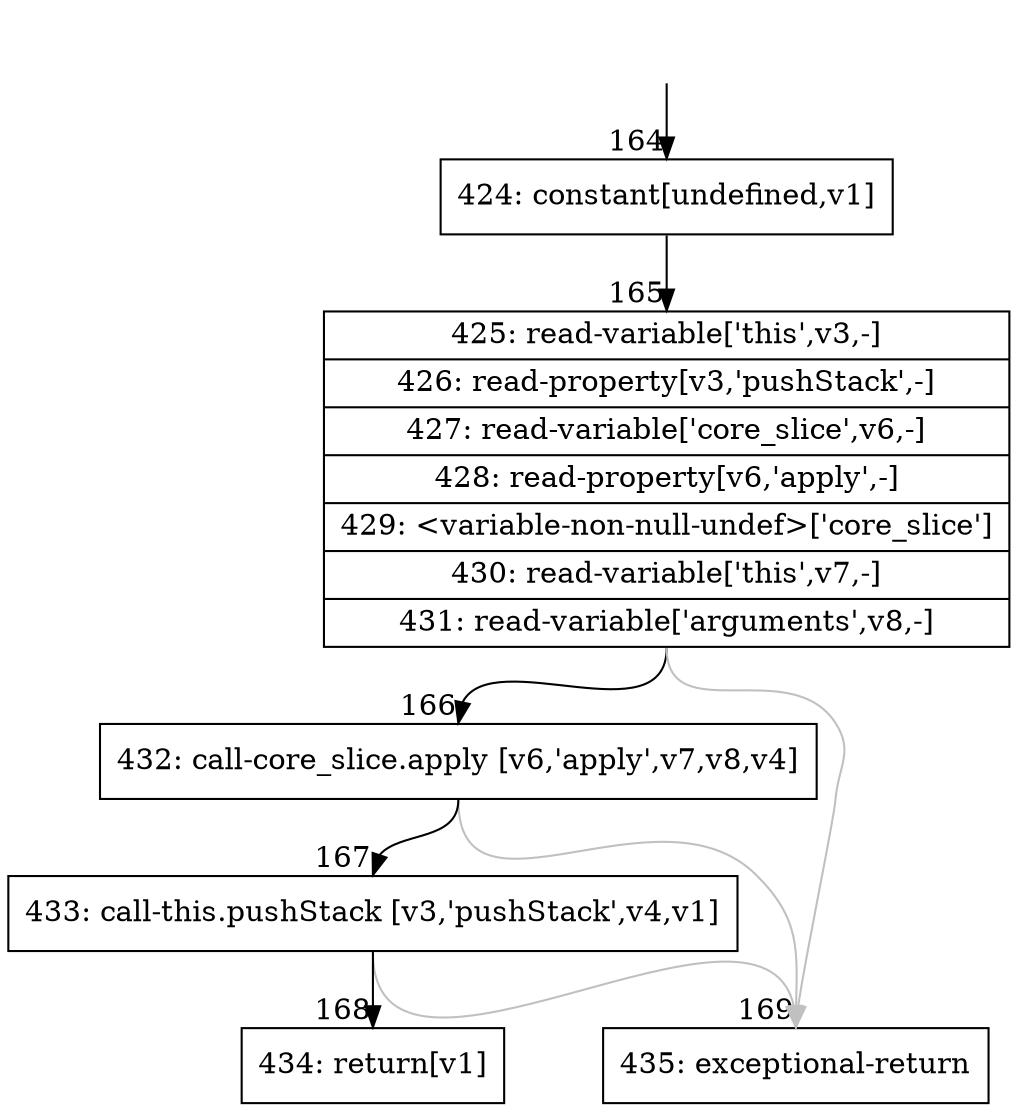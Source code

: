 digraph {
rankdir="TD"
BB_entry13[shape=none,label=""];
BB_entry13 -> BB164 [tailport=s, headport=n, headlabel="    164"]
BB164 [shape=record label="{424: constant[undefined,v1]}" ] 
BB164 -> BB165 [tailport=s, headport=n, headlabel="      165"]
BB165 [shape=record label="{425: read-variable['this',v3,-]|426: read-property[v3,'pushStack',-]|427: read-variable['core_slice',v6,-]|428: read-property[v6,'apply',-]|429: \<variable-non-null-undef\>['core_slice']|430: read-variable['this',v7,-]|431: read-variable['arguments',v8,-]}" ] 
BB165 -> BB166 [tailport=s, headport=n, headlabel="      166"]
BB165 -> BB169 [tailport=s, headport=n, color=gray, headlabel="      169"]
BB166 [shape=record label="{432: call-core_slice.apply [v6,'apply',v7,v8,v4]}" ] 
BB166 -> BB167 [tailport=s, headport=n, headlabel="      167"]
BB166 -> BB169 [tailport=s, headport=n, color=gray]
BB167 [shape=record label="{433: call-this.pushStack [v3,'pushStack',v4,v1]}" ] 
BB167 -> BB168 [tailport=s, headport=n, headlabel="      168"]
BB167 -> BB169 [tailport=s, headport=n, color=gray]
BB168 [shape=record label="{434: return[v1]}" ] 
BB169 [shape=record label="{435: exceptional-return}" ] 
//#$~ 281
}
